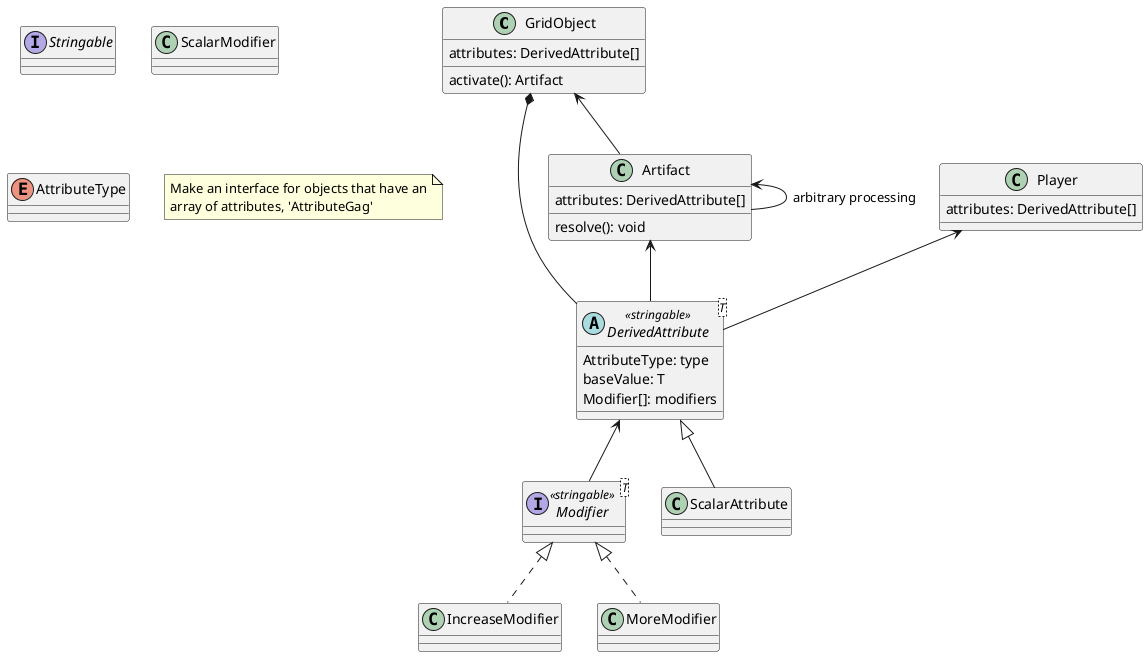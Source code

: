 @startuml test
class GridObject {
  activate(): Artifact
  attributes: DerivedAttribute[]
}
interface Stringable
interface Modifier<T> <<stringable>>
abstract DerivedAttribute<T> <<stringable>> {
  AttributeType: type
  baseValue: T
  Modifier[]: modifiers
}
class Player {
  attributes: DerivedAttribute[]
}
class Artifact {
  attributes: DerivedAttribute[]
  resolve(): void
}
class ScalarAttribute
class ScalarModifier
class IncreaseModifier
class MoreModifier
enum AttributeType
GridObject *-- DerivedAttribute
DerivedAttribute <|-- ScalarAttribute
DerivedAttribute <-- Modifier
Modifier <|.. IncreaseModifier
Modifier <|.. MoreModifier
GridObject <-- Artifact
Artifact <-- DerivedAttribute
Artifact <-- Artifact : arbitrary processing
Player <-- DerivedAttribute
note "Make an interface for objects that have an\narray of attributes, 'AttributeGag'" as N1
@enduml

